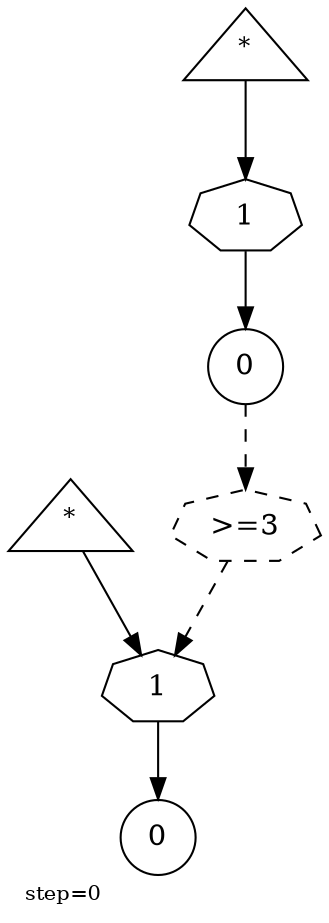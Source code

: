 digraph {
  graph  [labelloc=bottom,labeljust=left,fontsize="10",label="step=0"];
  "228" [shape=triangle,peripheries="1",label=<<SUP>*</SUP>>,labelfontcolor=black,color=black];
  "229" [shape=triangle,peripheries="1",label=<<SUP>*</SUP>>,labelfontcolor=black,color=black];
  "230" [shape=circle,peripheries="1",label=<0>,labelfontcolor=black,color=black];
  "232" [shape=circle,peripheries="1",label=<0>,labelfontcolor=black,color=black];
  "231" [label=<1>,peripheries="1",color=black,shape=septagon];
  "229" -> "231" [color=black];
  "231" -> "230" [color=black];
  "233" [label=<1>,peripheries="1",color=black,shape=septagon];
  "228" -> "233" [color=black];
  "233" -> "232" [color=black];
  "234" [label=<&gt;=3>,peripheries="1",color=black,style=dashed,shape=septagon];
  "230" -> "234" [style=dashed,color=black];
  "234" -> "233" [style=dashed,color=black];
}
